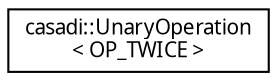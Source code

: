digraph "Graphical Class Hierarchy"
{
  edge [fontname="FreeSans.ttf",fontsize="10",labelfontname="FreeSans.ttf",labelfontsize="10"];
  node [fontname="FreeSans.ttf",fontsize="10",shape=record];
  rankdir="LR";
  Node1 [label="casadi::UnaryOperation\l\< OP_TWICE \>",height=0.2,width=0.4,color="black", fillcolor="white", style="filled",URL="$db/d8c/structcasadi_1_1UnaryOperation_3_01OP__TWICE_01_4.html",tooltip="Times two. "];
}

